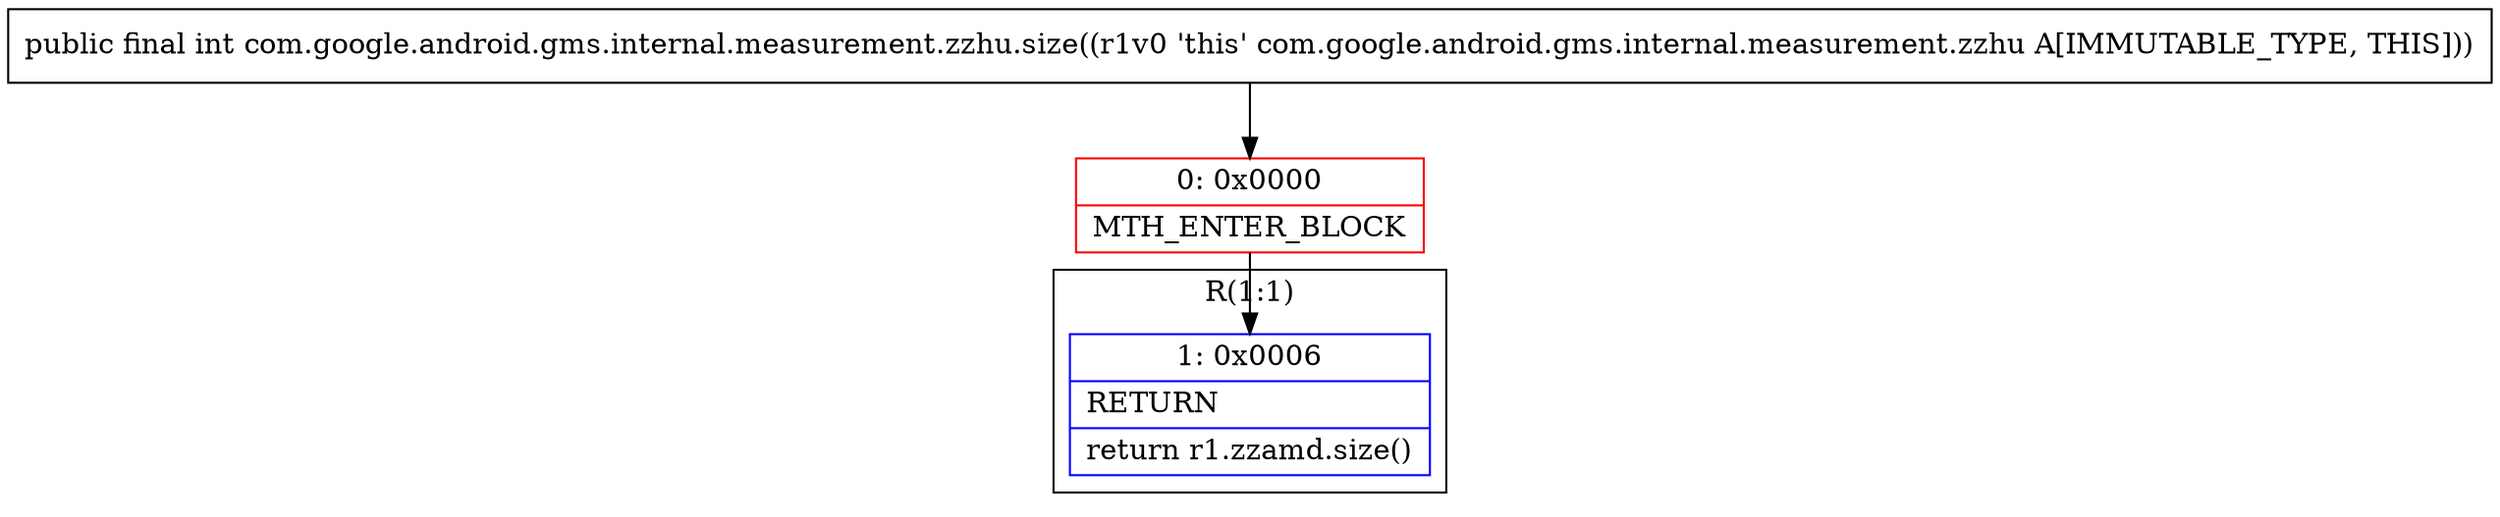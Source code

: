 digraph "CFG forcom.google.android.gms.internal.measurement.zzhu.size()I" {
subgraph cluster_Region_1223949042 {
label = "R(1:1)";
node [shape=record,color=blue];
Node_1 [shape=record,label="{1\:\ 0x0006|RETURN\l|return r1.zzamd.size()\l}"];
}
Node_0 [shape=record,color=red,label="{0\:\ 0x0000|MTH_ENTER_BLOCK\l}"];
MethodNode[shape=record,label="{public final int com.google.android.gms.internal.measurement.zzhu.size((r1v0 'this' com.google.android.gms.internal.measurement.zzhu A[IMMUTABLE_TYPE, THIS])) }"];
MethodNode -> Node_0;
Node_0 -> Node_1;
}

